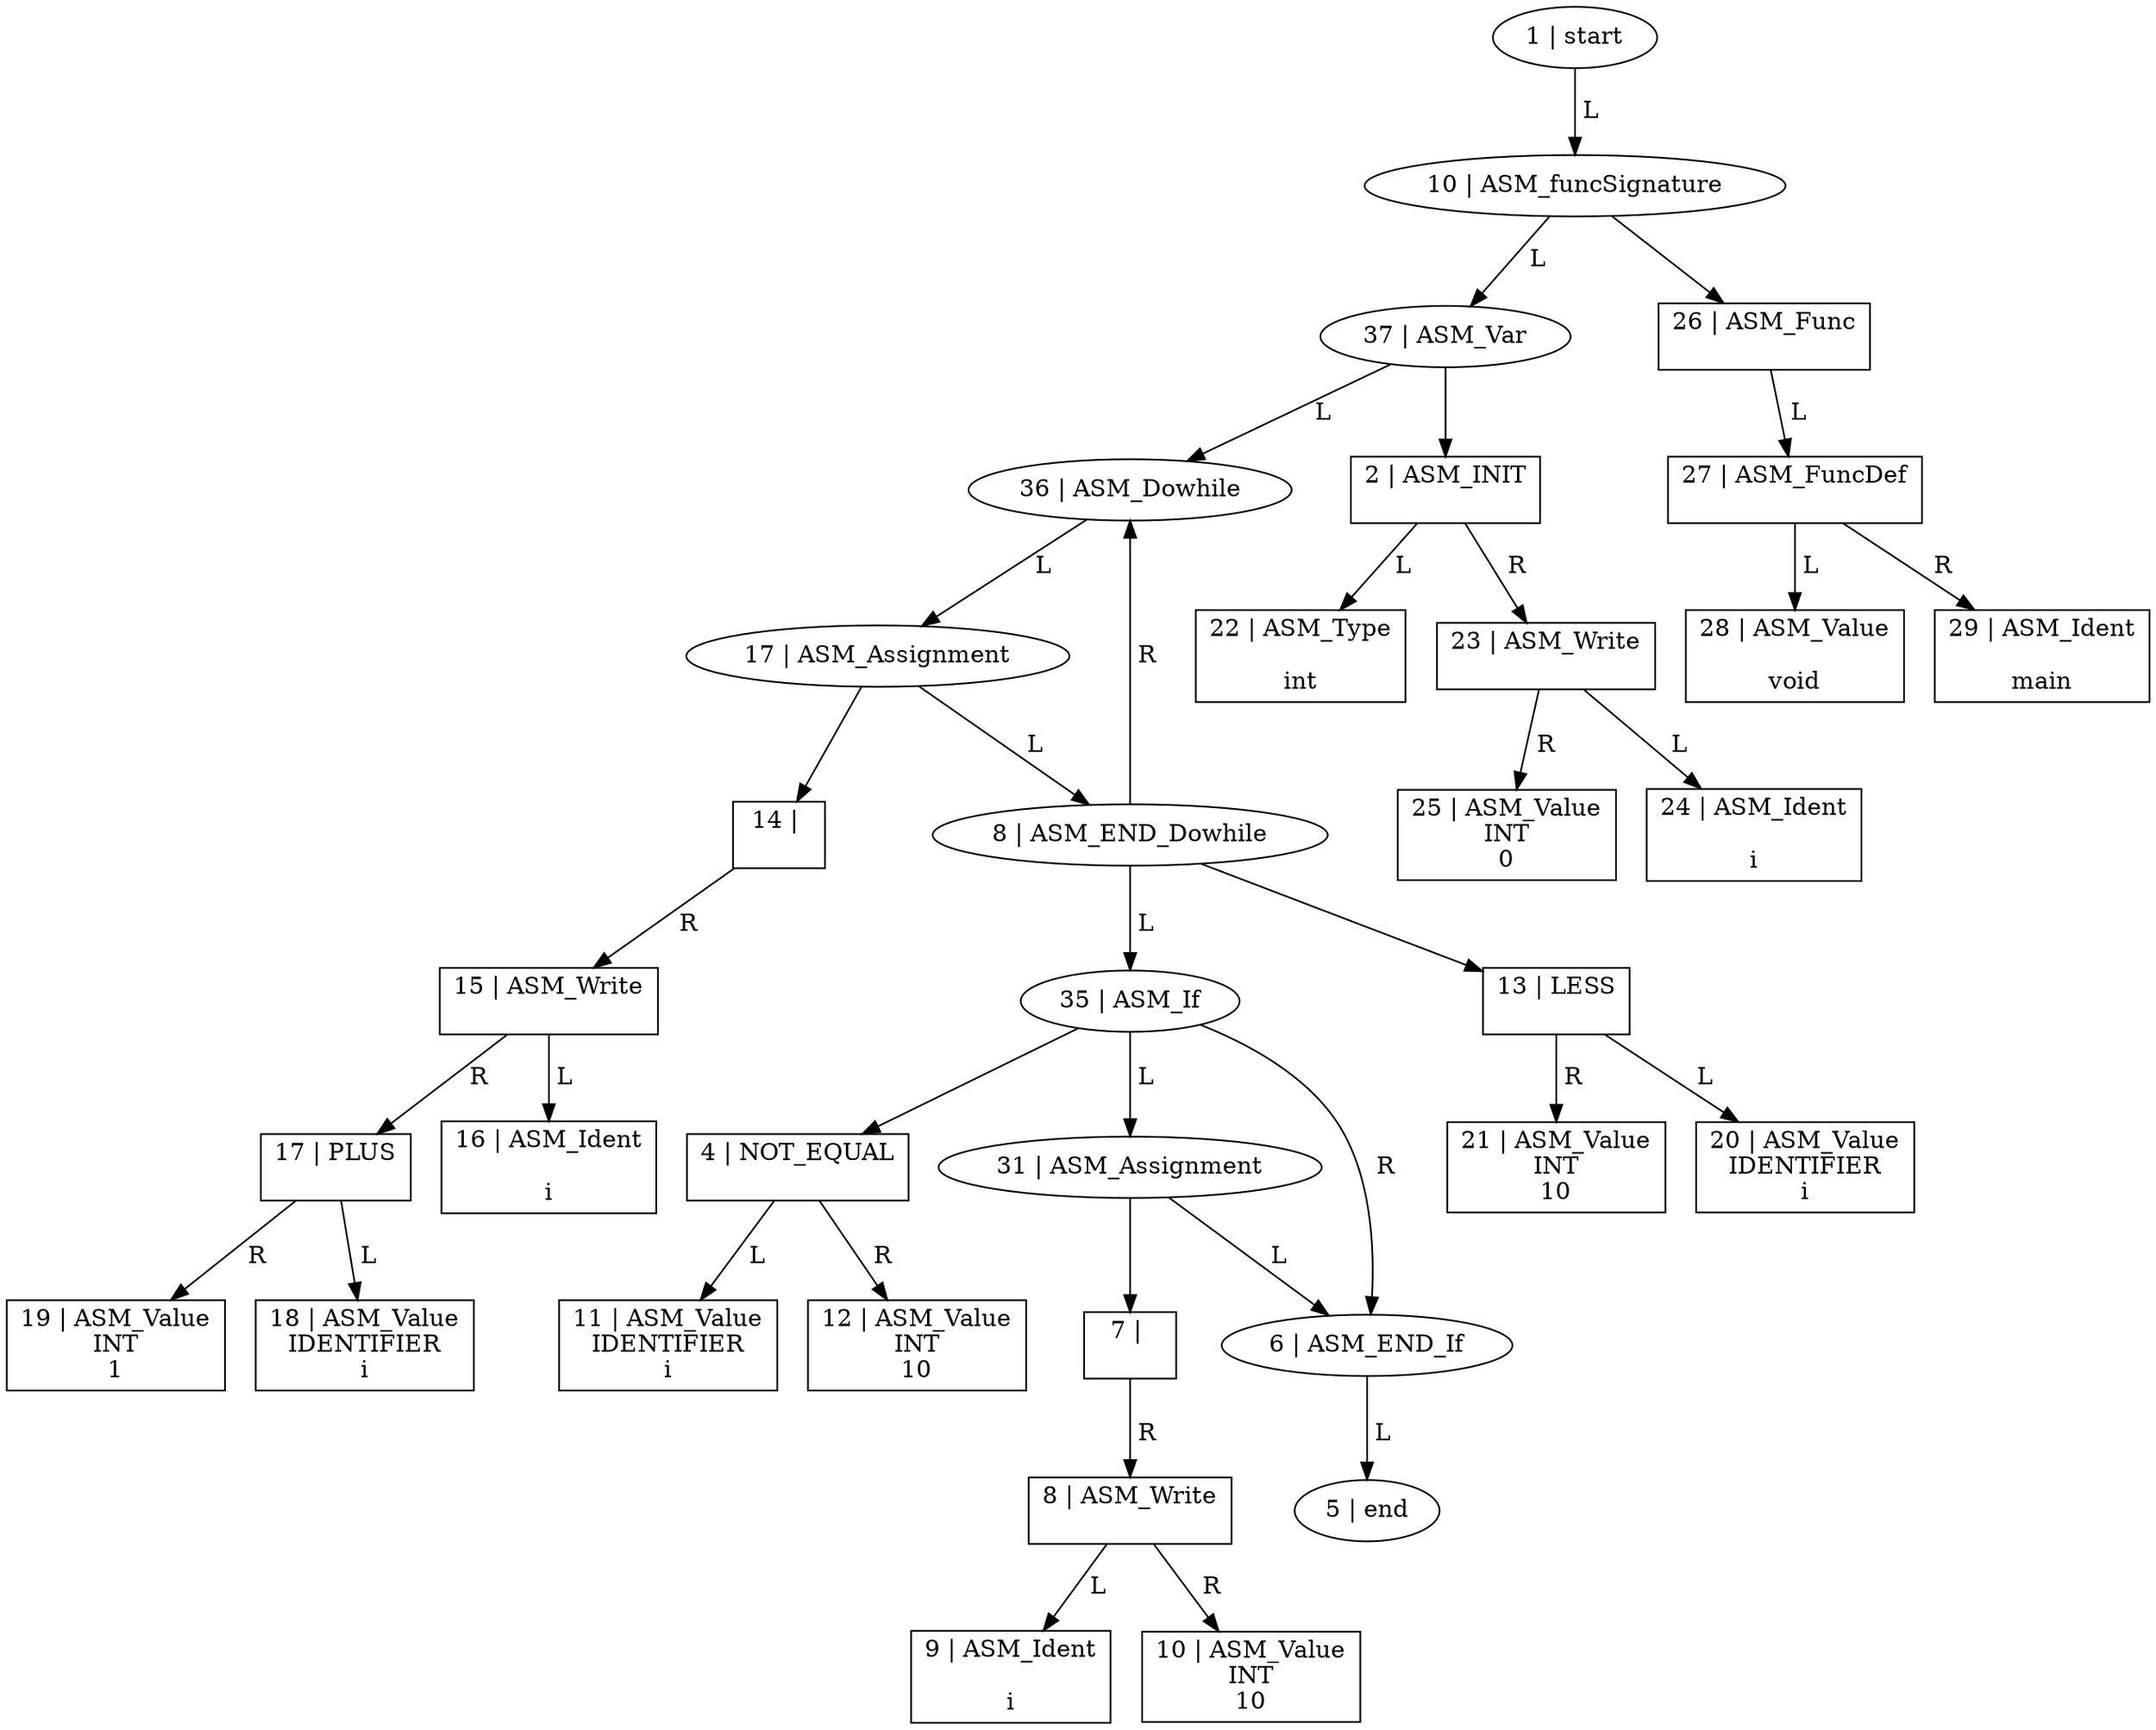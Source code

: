 digraph G {
    node [shape=box];
  "1 | start" [shape=ellipse];
  "1 | start" -> "10 | ASM_funcSignature" [label=" L "];
  "10 | ASM_funcSignature" [shape=ellipse];
  "10 | ASM_funcSignature" -> "37 | ASM_Var" [label=" L "];
  "37 | ASM_Var" [shape=ellipse];
  "37 | ASM_Var" -> "36 | ASM_Dowhile" [label=" L "];
  "36 | ASM_Dowhile" [shape=ellipse];
  "36 | ASM_Dowhile" -> "17 | ASM_Assignment" [label=" L "];
  "17 | ASM_Assignment" [shape=ellipse];
  "17 | ASM_Assignment" -> "8 | ASM_END_Dowhile" [label=" L "];
  "8 | ASM_END_Dowhile" [shape=ellipse];
  "8 | ASM_END_Dowhile" -> "35 | ASM_If" [label=" L "];
  "35 | ASM_If" [shape=ellipse];
  "35 | ASM_If" -> "31 | ASM_Assignment" [label=" L "];
  "31 | ASM_Assignment" [shape=ellipse];
  "31 | ASM_Assignment" -> "6 | ASM_END_If" [label=" L "];
  "6 | ASM_END_If" [shape=ellipse];
  "6 | ASM_END_If" -> "5 | end" [label=" L "];
  "5 | end" [shape=ellipse];
  "31 | ASM_Assignment" -> "7 | \n\n"[shape=box];
  "7 | \n\n" [shape=box];
  "7 | \n\n" -> "8 | ASM_Write\n\n" [label=" R "];
  "8 | ASM_Write\n\n" [shape=box];
  "8 | ASM_Write\n\n" -> "9 | ASM_Ident\n\ni" [label=" L "];
  "9 | ASM_Ident\n\ni" [shape=box];
  "8 | ASM_Write\n\n" -> "10 | ASM_Value\nINT\n10" [label=" R "];
  "10 | ASM_Value\nINT\n10" [shape=box];
  "35 | ASM_If" -> "6 | ASM_END_If" [label=" R "];
  "35 | ASM_If" -> "4 | NOT_EQUAL\n\n"[shape=box];
  "4 | NOT_EQUAL\n\n" [shape=box];
  "4 | NOT_EQUAL\n\n" -> "11 | ASM_Value\nIDENTIFIER\ni" [label=" L "];
  "11 | ASM_Value\nIDENTIFIER\ni" [shape=box];
  "4 | NOT_EQUAL\n\n" -> "12 | ASM_Value\nINT\n10" [label=" R "];
  "12 | ASM_Value\nINT\n10" [shape=box];
  "8 | ASM_END_Dowhile" -> "36 | ASM_Dowhile" [label=" R "];
  "8 | ASM_END_Dowhile" -> "13 | LESS\n\n"[shape=box];
  "13 | LESS\n\n" [shape=box];
  "13 | LESS\n\n" -> "20 | ASM_Value\nIDENTIFIER\ni" [label=" L "];
  "20 | ASM_Value\nIDENTIFIER\ni" [shape=box];
  "13 | LESS\n\n" -> "21 | ASM_Value\nINT\n10" [label=" R "];
  "21 | ASM_Value\nINT\n10" [shape=box];
  "17 | ASM_Assignment" -> "14 | \n\n"[shape=box];
  "14 | \n\n" [shape=box];
  "14 | \n\n" -> "15 | ASM_Write\n\n" [label=" R "];
  "15 | ASM_Write\n\n" [shape=box];
  "15 | ASM_Write\n\n" -> "16 | ASM_Ident\n\ni" [label=" L "];
  "16 | ASM_Ident\n\ni" [shape=box];
  "15 | ASM_Write\n\n" -> "17 | PLUS\n\n" [label=" R "];
  "17 | PLUS\n\n" [shape=box];
  "17 | PLUS\n\n" -> "18 | ASM_Value\nIDENTIFIER\ni" [label=" L "];
  "18 | ASM_Value\nIDENTIFIER\ni" [shape=box];
  "17 | PLUS\n\n" -> "19 | ASM_Value\nINT\n1" [label=" R "];
  "19 | ASM_Value\nINT\n1" [shape=box];
  "37 | ASM_Var" -> "2 | ASM_INIT\n\n"[shape=box];
  "2 | ASM_INIT\n\n" [shape=box];
  "2 | ASM_INIT\n\n" -> "22 | ASM_Type\n\nint" [label=" L "];
  "22 | ASM_Type\n\nint" [shape=box];
  "2 | ASM_INIT\n\n" -> "23 | ASM_Write\n\n" [label=" R "];
  "23 | ASM_Write\n\n" [shape=box];
  "23 | ASM_Write\n\n" -> "24 | ASM_Ident\n\ni" [label=" L "];
  "24 | ASM_Ident\n\ni" [shape=box];
  "23 | ASM_Write\n\n" -> "25 | ASM_Value\nINT\n0" [label=" R "];
  "25 | ASM_Value\nINT\n0" [shape=box];
  "10 | ASM_funcSignature" -> "26 | ASM_Func\n\n"[shape=box];
  "26 | ASM_Func\n\n" [shape=box];
  "26 | ASM_Func\n\n" -> "27 | ASM_FuncDef\n\n" [label=" L "];
  "27 | ASM_FuncDef\n\n" [shape=box];
  "27 | ASM_FuncDef\n\n" -> "28 | ASM_Value\n\nvoid" [label=" L "];
  "28 | ASM_Value\n\nvoid" [shape=box];
  "27 | ASM_FuncDef\n\n" -> "29 | ASM_Ident\n\nmain" [label=" R "];
  "29 | ASM_Ident\n\nmain" [shape=box];
}
